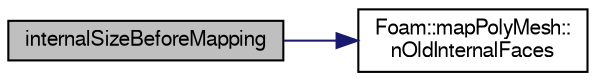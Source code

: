 digraph "internalSizeBeforeMapping"
{
  bgcolor="transparent";
  edge [fontname="FreeSans",fontsize="10",labelfontname="FreeSans",labelfontsize="10"];
  node [fontname="FreeSans",fontsize="10",shape=record];
  rankdir="LR";
  Node18 [label="internalSizeBeforeMapping",height=0.2,width=0.4,color="black", fillcolor="grey75", style="filled", fontcolor="black"];
  Node18 -> Node19 [color="midnightblue",fontsize="10",style="solid",fontname="FreeSans"];
  Node19 [label="Foam::mapPolyMesh::\lnOldInternalFaces",height=0.2,width=0.4,color="black",URL="$a27386.html#a4b31912ed27e4960b1608d2d64f4c19e",tooltip="Number of old internal faces. "];
}
